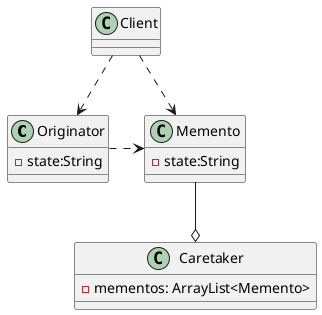 @startuml

class Originator{
    - state:String
}

class Memento{
    - state:String
}

class Caretaker{
    - mementos: ArrayList<Memento>
}

class Client{

}

Originator ..right.> Memento

Memento --o Caretaker

Client ..> Originator
Client ..> Memento

@enduml